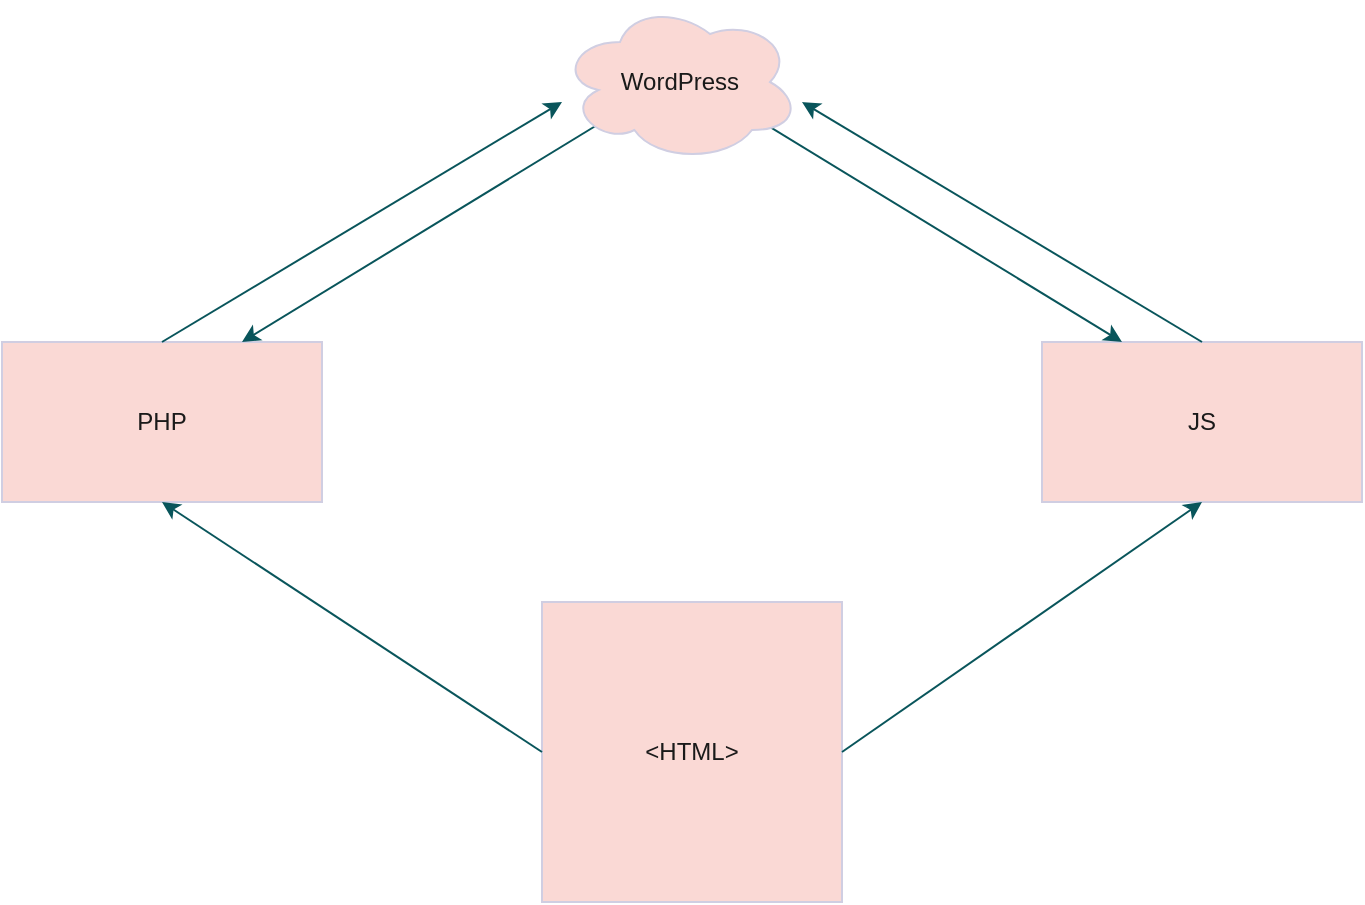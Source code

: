 <mxfile version="21.3.8" type="github">
  <diagram name="Page-1" id="Lv_SBtkdRo3yYcfiK4QI">
    <mxGraphModel dx="989" dy="543" grid="1" gridSize="10" guides="1" tooltips="1" connect="1" arrows="1" fold="1" page="1" pageScale="1" pageWidth="850" pageHeight="1100" math="0" shadow="0">
      <root>
        <mxCell id="0" />
        <mxCell id="1" parent="0" />
        <mxCell id="OsF0BoTtFuj80bzJuRa7-1" value="&amp;lt;HTML&amp;gt;" style="whiteSpace=wrap;html=1;aspect=fixed;labelBackgroundColor=none;fillColor=#FAD9D5;strokeColor=#D0CEE2;fontColor=#1A1A1A;" vertex="1" parent="1">
          <mxGeometry x="350" y="330" width="150" height="150" as="geometry" />
        </mxCell>
        <mxCell id="OsF0BoTtFuj80bzJuRa7-3" value="PHP" style="rounded=0;whiteSpace=wrap;html=1;labelBackgroundColor=none;fillColor=#FAD9D5;strokeColor=#D0CEE2;fontColor=#1A1A1A;" vertex="1" parent="1">
          <mxGeometry x="80" y="200" width="160" height="80" as="geometry" />
        </mxCell>
        <mxCell id="OsF0BoTtFuj80bzJuRa7-4" value="JS" style="rounded=0;whiteSpace=wrap;html=1;labelBackgroundColor=none;fillColor=#FAD9D5;strokeColor=#D0CEE2;fontColor=#1A1A1A;" vertex="1" parent="1">
          <mxGeometry x="600" y="200" width="160" height="80" as="geometry" />
        </mxCell>
        <mxCell id="OsF0BoTtFuj80bzJuRa7-6" value="" style="endArrow=classic;html=1;rounded=0;entryX=0.5;entryY=1;entryDx=0;entryDy=0;exitX=0;exitY=0.5;exitDx=0;exitDy=0;labelBackgroundColor=none;strokeColor=#09555B;fontColor=default;" edge="1" parent="1" source="OsF0BoTtFuj80bzJuRa7-1" target="OsF0BoTtFuj80bzJuRa7-3">
          <mxGeometry width="50" height="50" relative="1" as="geometry">
            <mxPoint x="400" y="330" as="sourcePoint" />
            <mxPoint x="450" y="280" as="targetPoint" />
          </mxGeometry>
        </mxCell>
        <mxCell id="OsF0BoTtFuj80bzJuRa7-7" value="" style="endArrow=classic;html=1;rounded=0;exitX=0.5;exitY=0;exitDx=0;exitDy=0;labelBackgroundColor=none;strokeColor=#09555B;fontColor=default;" edge="1" parent="1" source="OsF0BoTtFuj80bzJuRa7-3">
          <mxGeometry width="50" height="50" relative="1" as="geometry">
            <mxPoint x="400" y="330" as="sourcePoint" />
            <mxPoint x="360" y="80" as="targetPoint" />
          </mxGeometry>
        </mxCell>
        <mxCell id="OsF0BoTtFuj80bzJuRa7-8" value="" style="endArrow=classic;html=1;rounded=0;entryX=0.5;entryY=1;entryDx=0;entryDy=0;exitX=1;exitY=0.5;exitDx=0;exitDy=0;labelBackgroundColor=none;strokeColor=#09555B;fontColor=default;" edge="1" parent="1" source="OsF0BoTtFuj80bzJuRa7-1" target="OsF0BoTtFuj80bzJuRa7-4">
          <mxGeometry width="50" height="50" relative="1" as="geometry">
            <mxPoint x="360" y="415" as="sourcePoint" />
            <mxPoint x="170" y="290" as="targetPoint" />
          </mxGeometry>
        </mxCell>
        <mxCell id="OsF0BoTtFuj80bzJuRa7-9" value="" style="endArrow=classic;html=1;rounded=0;exitX=0.5;exitY=0;exitDx=0;exitDy=0;labelBackgroundColor=none;strokeColor=#09555B;fontColor=default;" edge="1" parent="1" source="OsF0BoTtFuj80bzJuRa7-4">
          <mxGeometry width="50" height="50" relative="1" as="geometry">
            <mxPoint x="170" y="210" as="sourcePoint" />
            <mxPoint x="480" y="80" as="targetPoint" />
          </mxGeometry>
        </mxCell>
        <mxCell id="OsF0BoTtFuj80bzJuRa7-10" value="" style="endArrow=classic;html=1;rounded=0;strokeColor=#09555B;fontColor=#1A1A1A;entryX=0.25;entryY=0;entryDx=0;entryDy=0;" edge="1" parent="1" target="OsF0BoTtFuj80bzJuRa7-4">
          <mxGeometry width="50" height="50" relative="1" as="geometry">
            <mxPoint x="460" y="90" as="sourcePoint" />
            <mxPoint x="450" y="280" as="targetPoint" />
          </mxGeometry>
        </mxCell>
        <mxCell id="OsF0BoTtFuj80bzJuRa7-11" value="" style="endArrow=classic;html=1;rounded=0;strokeColor=#09555B;fontColor=#1A1A1A;entryX=0.75;entryY=0;entryDx=0;entryDy=0;" edge="1" parent="1" target="OsF0BoTtFuj80bzJuRa7-3">
          <mxGeometry width="50" height="50" relative="1" as="geometry">
            <mxPoint x="380" y="90" as="sourcePoint" />
            <mxPoint x="650" y="210" as="targetPoint" />
          </mxGeometry>
        </mxCell>
        <mxCell id="OsF0BoTtFuj80bzJuRa7-12" value="WordPress" style="ellipse;shape=cloud;whiteSpace=wrap;html=1;labelBackgroundColor=none;fillColor=#FAD9D5;strokeColor=#D0CEE2;fontColor=#1A1A1A;" vertex="1" parent="1">
          <mxGeometry x="359" y="30" width="120" height="80" as="geometry" />
        </mxCell>
      </root>
    </mxGraphModel>
  </diagram>
</mxfile>
